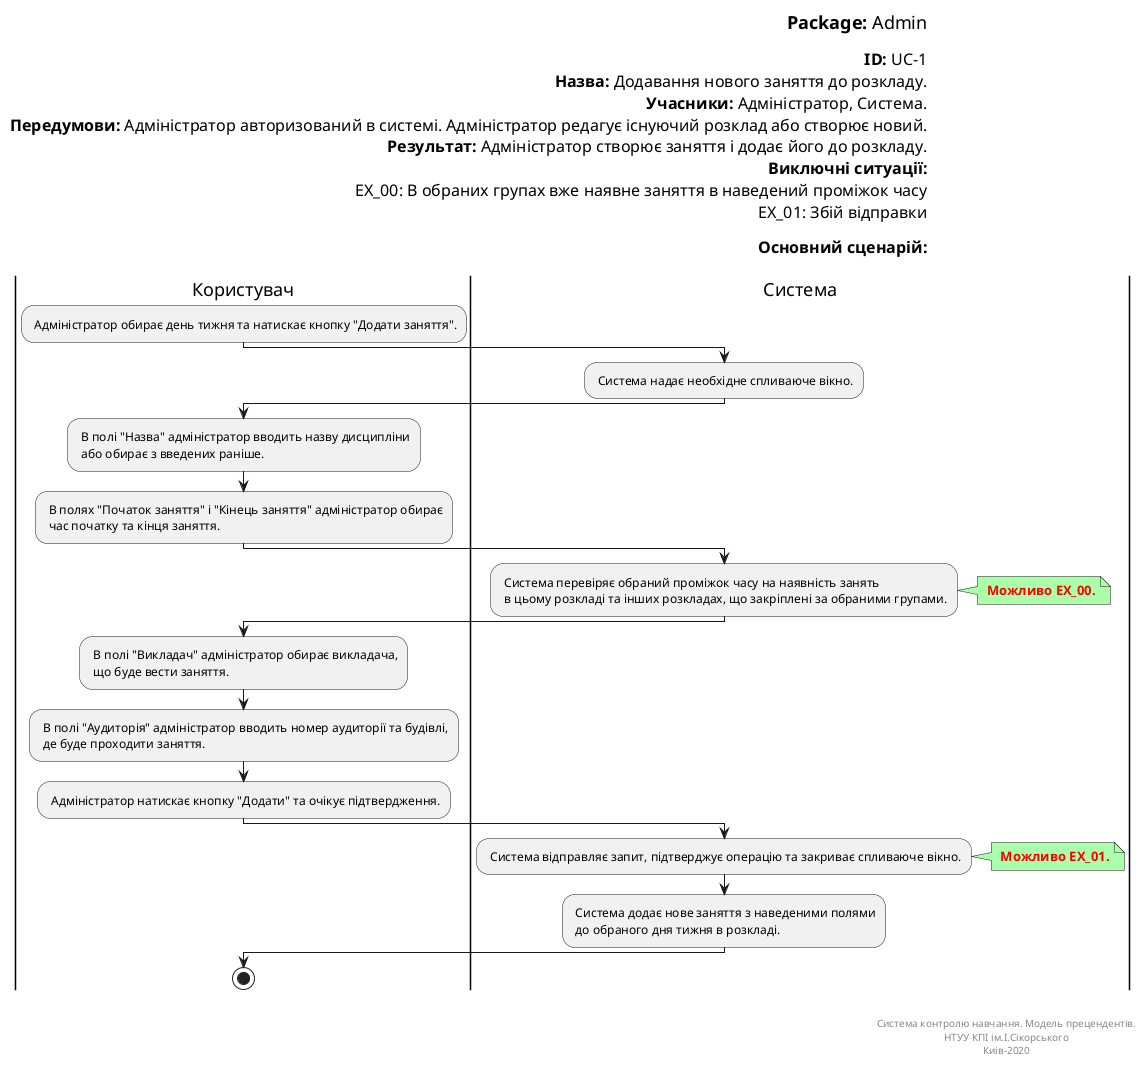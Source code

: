 @startuml
left header
<font color=000 size=18><b>Package:</b> Admin

<font color=000 size=16><b>ID:</b> UC-1
<font color=000 size=16><b>Назва:</b> Додавання нового заняття до розкладу.
<font color=000 size=16><b>Учасники:</b> Адміністратор, Система.
<font color=000 size=16><b>Передумови:</b> Адміністратор авторизований в системі. Адміністратор редагує існуючий розклад або створює новий.
<font color=000 size=16><b>Результат:</b> Адміністратор створює заняття і додає його до розкладу.
<font color=000 size=16><b>Виключні ситуації:</b>
<font color=000 size=16> EX_00: В обраних групах вже наявне заняття в наведений проміжок часу
<font color=000 size=16> EX_01: Збій відправки

<font color=000 size=16><b>Основний сценарій:</b>

end header

|Користувач|
: Адміністратор обирає день тижня та натискає кнопку "Додати заняття".;

|Система|
: Система надає необхідне спливаюче вікно.;

|Користувач|
: В полі "Назва" адміністратор вводить назву дисципліни
 або обирає з введених раніше.;

: В полях "Початок заняття" і "Кінець заняття" адміністратор обирає
 час початку та кінця заняття.;

|Система|
: Система перевіряє обраний проміжок часу на наявність занять
 в цьому розкладі та інших розкладах, що закріплені за обраними групами.;

note right #aaffaa
<font color=red><b> Можливо EX_00.
end note

|Користувач|
: В полі "Викладач" адміністратор обирає викладача,
 що буде вести заняття.;

: В полі "Аудиторія" адміністратор вводить номер аудиторії та будівлі,
 де буде проходити заняття.;

: Адміністратор натискає кнопку "Додати" та очікує підтвердження.;

|Система|
: Система відправляє запит, підтверджує операцію та закриває спливаюче вікно.;

note right #aaffaa
<font color=red><b> Можливо EX_01.
end note

: Система додає нове заняття з наведеними полями 
 до обраного дня тижня в розкладі.;

|Користувач|
stop;

right footer


Система контролю навчання. Модель прецендентів.
НТУУ КПІ ім.І.Сікорського
Киів-2020
end footer
@enduml
